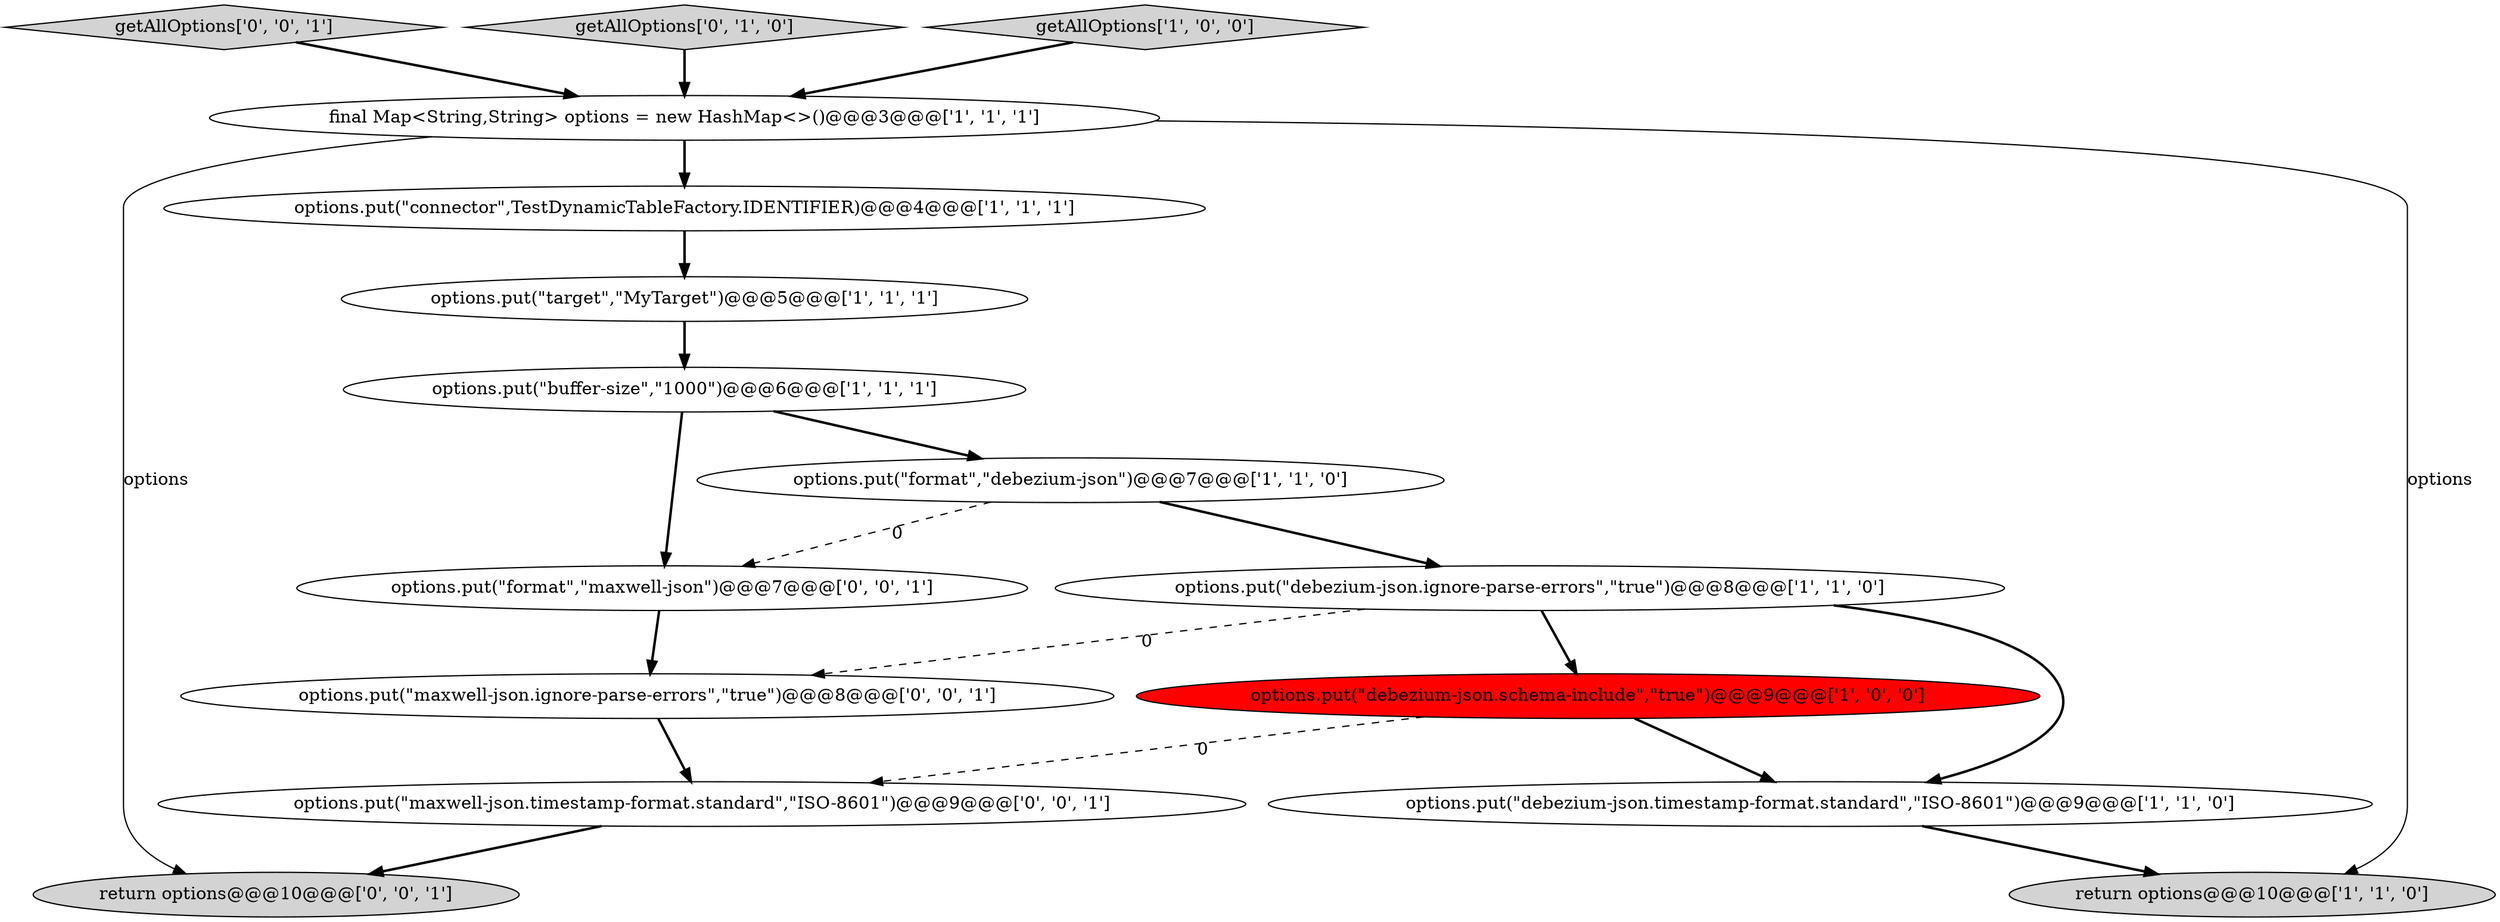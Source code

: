 digraph {
15 [style = filled, label = "return options@@@10@@@['0', '0', '1']", fillcolor = lightgray, shape = ellipse image = "AAA0AAABBB3BBB"];
4 [style = filled, label = "return options@@@10@@@['1', '1', '0']", fillcolor = lightgray, shape = ellipse image = "AAA0AAABBB1BBB"];
11 [style = filled, label = "options.put(\"maxwell-json.ignore-parse-errors\",\"true\")@@@8@@@['0', '0', '1']", fillcolor = white, shape = ellipse image = "AAA0AAABBB3BBB"];
0 [style = filled, label = "options.put(\"connector\",TestDynamicTableFactory.IDENTIFIER)@@@4@@@['1', '1', '1']", fillcolor = white, shape = ellipse image = "AAA0AAABBB1BBB"];
5 [style = filled, label = "options.put(\"debezium-json.ignore-parse-errors\",\"true\")@@@8@@@['1', '1', '0']", fillcolor = white, shape = ellipse image = "AAA0AAABBB1BBB"];
13 [style = filled, label = "getAllOptions['0', '0', '1']", fillcolor = lightgray, shape = diamond image = "AAA0AAABBB3BBB"];
10 [style = filled, label = "getAllOptions['0', '1', '0']", fillcolor = lightgray, shape = diamond image = "AAA0AAABBB2BBB"];
1 [style = filled, label = "options.put(\"target\",\"MyTarget\")@@@5@@@['1', '1', '1']", fillcolor = white, shape = ellipse image = "AAA0AAABBB1BBB"];
2 [style = filled, label = "final Map<String,String> options = new HashMap<>()@@@3@@@['1', '1', '1']", fillcolor = white, shape = ellipse image = "AAA0AAABBB1BBB"];
14 [style = filled, label = "options.put(\"format\",\"maxwell-json\")@@@7@@@['0', '0', '1']", fillcolor = white, shape = ellipse image = "AAA0AAABBB3BBB"];
9 [style = filled, label = "options.put(\"debezium-json.schema-include\",\"true\")@@@9@@@['1', '0', '0']", fillcolor = red, shape = ellipse image = "AAA1AAABBB1BBB"];
8 [style = filled, label = "getAllOptions['1', '0', '0']", fillcolor = lightgray, shape = diamond image = "AAA0AAABBB1BBB"];
3 [style = filled, label = "options.put(\"format\",\"debezium-json\")@@@7@@@['1', '1', '0']", fillcolor = white, shape = ellipse image = "AAA0AAABBB1BBB"];
6 [style = filled, label = "options.put(\"debezium-json.timestamp-format.standard\",\"ISO-8601\")@@@9@@@['1', '1', '0']", fillcolor = white, shape = ellipse image = "AAA0AAABBB1BBB"];
7 [style = filled, label = "options.put(\"buffer-size\",\"1000\")@@@6@@@['1', '1', '1']", fillcolor = white, shape = ellipse image = "AAA0AAABBB1BBB"];
12 [style = filled, label = "options.put(\"maxwell-json.timestamp-format.standard\",\"ISO-8601\")@@@9@@@['0', '0', '1']", fillcolor = white, shape = ellipse image = "AAA0AAABBB3BBB"];
5->9 [style = bold, label=""];
2->4 [style = solid, label="options"];
12->15 [style = bold, label=""];
11->12 [style = bold, label=""];
2->15 [style = solid, label="options"];
1->7 [style = bold, label=""];
7->3 [style = bold, label=""];
9->6 [style = bold, label=""];
7->14 [style = bold, label=""];
6->4 [style = bold, label=""];
3->5 [style = bold, label=""];
2->0 [style = bold, label=""];
5->6 [style = bold, label=""];
8->2 [style = bold, label=""];
5->11 [style = dashed, label="0"];
0->1 [style = bold, label=""];
10->2 [style = bold, label=""];
9->12 [style = dashed, label="0"];
3->14 [style = dashed, label="0"];
14->11 [style = bold, label=""];
13->2 [style = bold, label=""];
}
